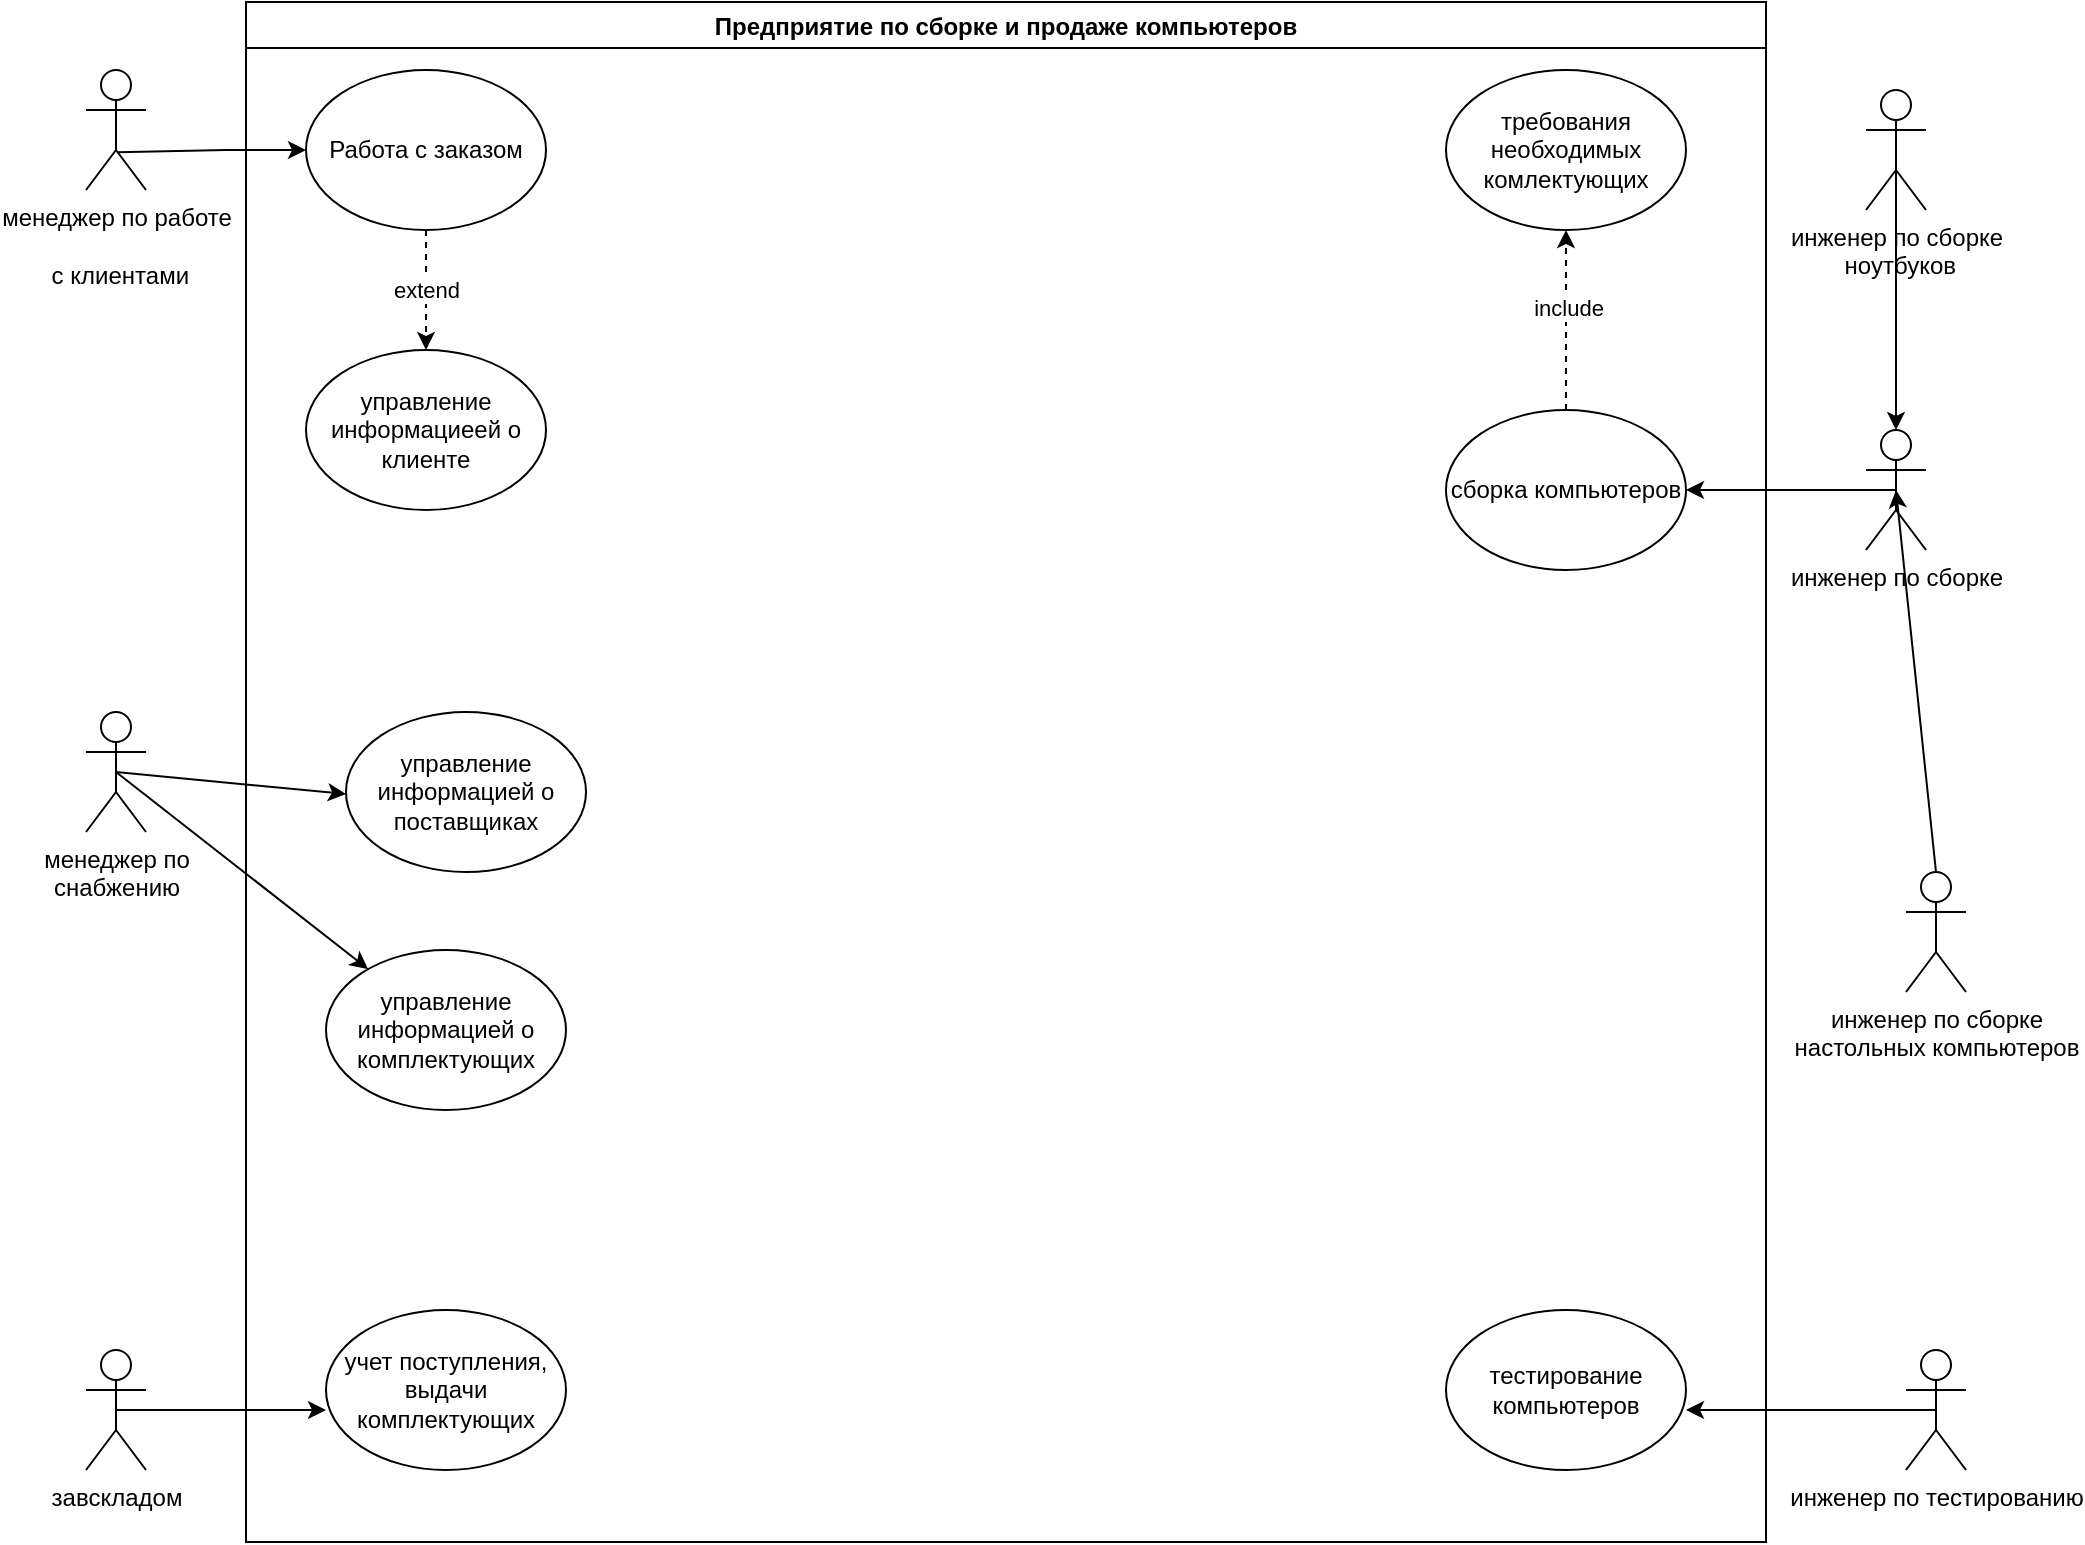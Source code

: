 <mxfile version="20.3.7" type="device"><diagram id="Vcgb1b0wzYb2IgKRUXfo" name="Страница 1"><mxGraphModel dx="1963" dy="1127" grid="1" gridSize="10" guides="1" tooltips="1" connect="1" arrows="1" fold="1" page="1" pageScale="1" pageWidth="827" pageHeight="1169" math="0" shadow="0"><root><mxCell id="0"/><mxCell id="1" parent="0"/><mxCell id="vtfCZqzjw-Deb6VUBFZ_-2" value="Предприятие по сборке и продаже компьютеров" style="swimlane;" vertex="1" parent="1"><mxGeometry x="494" y="230" width="760" height="770" as="geometry"/></mxCell><mxCell id="vtfCZqzjw-Deb6VUBFZ_-6" value="Работа с заказом" style="ellipse;whiteSpace=wrap;html=1;" vertex="1" parent="vtfCZqzjw-Deb6VUBFZ_-2"><mxGeometry x="30" y="34" width="120" height="80" as="geometry"/></mxCell><mxCell id="vtfCZqzjw-Deb6VUBFZ_-8" value="управление информациеей о клиенте" style="ellipse;whiteSpace=wrap;html=1;" vertex="1" parent="vtfCZqzjw-Deb6VUBFZ_-2"><mxGeometry x="30" y="174" width="120" height="80" as="geometry"/></mxCell><mxCell id="vtfCZqzjw-Deb6VUBFZ_-9" value="extend" style="endArrow=classic;html=1;rounded=0;entryX=0.5;entryY=0;entryDx=0;entryDy=0;dashed=1;" edge="1" parent="vtfCZqzjw-Deb6VUBFZ_-2" source="vtfCZqzjw-Deb6VUBFZ_-6" target="vtfCZqzjw-Deb6VUBFZ_-8"><mxGeometry width="50" height="50" relative="1" as="geometry"><mxPoint x="70" y="164" as="sourcePoint"/><mxPoint x="120" y="114" as="targetPoint"/><Array as="points"><mxPoint x="90" y="144"/></Array><mxPoint as="offset"/></mxGeometry></mxCell><mxCell id="vtfCZqzjw-Deb6VUBFZ_-12" value="управление информацией о поставщиках" style="ellipse;whiteSpace=wrap;html=1;" vertex="1" parent="vtfCZqzjw-Deb6VUBFZ_-2"><mxGeometry x="50" y="355" width="120" height="80" as="geometry"/></mxCell><mxCell id="vtfCZqzjw-Deb6VUBFZ_-14" value="управление информацией о комплектующих" style="ellipse;whiteSpace=wrap;html=1;" vertex="1" parent="vtfCZqzjw-Deb6VUBFZ_-2"><mxGeometry x="40" y="474" width="120" height="80" as="geometry"/></mxCell><mxCell id="vtfCZqzjw-Deb6VUBFZ_-18" value="учет поступления, выдачи комплектующих" style="ellipse;whiteSpace=wrap;html=1;" vertex="1" parent="vtfCZqzjw-Deb6VUBFZ_-2"><mxGeometry x="40" y="654" width="120" height="80" as="geometry"/></mxCell><mxCell id="vtfCZqzjw-Deb6VUBFZ_-22" value="" style="endArrow=classic;html=1;rounded=0;exitX=0.5;exitY=0.5;exitDx=0;exitDy=0;exitPerimeter=0;" edge="1" parent="vtfCZqzjw-Deb6VUBFZ_-2" source="vtfCZqzjw-Deb6VUBFZ_-20"><mxGeometry width="50" height="50" relative="1" as="geometry"><mxPoint x="677" y="264" as="sourcePoint"/><mxPoint x="720" y="244" as="targetPoint"/><Array as="points"/></mxGeometry></mxCell><mxCell id="vtfCZqzjw-Deb6VUBFZ_-23" value="сборка компьютеров" style="ellipse;whiteSpace=wrap;html=1;" vertex="1" parent="vtfCZqzjw-Deb6VUBFZ_-2"><mxGeometry x="600" y="204" width="120" height="80" as="geometry"/></mxCell><mxCell id="vtfCZqzjw-Deb6VUBFZ_-24" value="" style="endArrow=classic;html=1;rounded=0;exitX=0.5;exitY=0;exitDx=0;exitDy=0;dashed=1;" edge="1" parent="vtfCZqzjw-Deb6VUBFZ_-2" source="vtfCZqzjw-Deb6VUBFZ_-23"><mxGeometry width="50" height="50" relative="1" as="geometry"><mxPoint x="660" y="174" as="sourcePoint"/><mxPoint x="660" y="114" as="targetPoint"/></mxGeometry></mxCell><mxCell id="vtfCZqzjw-Deb6VUBFZ_-26" value="include" style="edgeLabel;html=1;align=center;verticalAlign=middle;resizable=0;points=[];" vertex="1" connectable="0" parent="vtfCZqzjw-Deb6VUBFZ_-24"><mxGeometry x="0.146" y="-1" relative="1" as="geometry"><mxPoint as="offset"/></mxGeometry></mxCell><mxCell id="vtfCZqzjw-Deb6VUBFZ_-25" value="требования необходимых комлектующих" style="ellipse;whiteSpace=wrap;html=1;" vertex="1" parent="vtfCZqzjw-Deb6VUBFZ_-2"><mxGeometry x="600" y="34" width="120" height="80" as="geometry"/></mxCell><mxCell id="vtfCZqzjw-Deb6VUBFZ_-32" value="тестирование компьютеров" style="ellipse;whiteSpace=wrap;html=1;" vertex="1" parent="vtfCZqzjw-Deb6VUBFZ_-2"><mxGeometry x="600" y="654" width="120" height="80" as="geometry"/></mxCell><mxCell id="vtfCZqzjw-Deb6VUBFZ_-3" value="менеджер по работе&lt;br&gt;&lt;br&gt;&amp;nbsp;с клиентами" style="shape=umlActor;verticalLabelPosition=bottom;verticalAlign=top;html=1;" vertex="1" parent="1"><mxGeometry x="414" y="264" width="30" height="60" as="geometry"/></mxCell><mxCell id="vtfCZqzjw-Deb6VUBFZ_-7" value="" style="endArrow=classic;html=1;rounded=0;exitX=0.526;exitY=0.686;exitDx=0;exitDy=0;exitPerimeter=0;" edge="1" parent="1" source="vtfCZqzjw-Deb6VUBFZ_-3"><mxGeometry width="50" height="50" relative="1" as="geometry"><mxPoint x="444" y="304" as="sourcePoint"/><mxPoint x="524" y="304" as="targetPoint"/><Array as="points"><mxPoint x="484" y="304"/></Array></mxGeometry></mxCell><mxCell id="vtfCZqzjw-Deb6VUBFZ_-10" value="менеджер по &lt;br&gt;снабжению" style="shape=umlActor;verticalLabelPosition=bottom;verticalAlign=top;html=1;outlineConnect=0;" vertex="1" parent="1"><mxGeometry x="414" y="585" width="30" height="60" as="geometry"/></mxCell><mxCell id="vtfCZqzjw-Deb6VUBFZ_-11" value="" style="endArrow=classic;html=1;rounded=0;exitX=0.5;exitY=0.5;exitDx=0;exitDy=0;exitPerimeter=0;" edge="1" parent="1" source="vtfCZqzjw-Deb6VUBFZ_-10"><mxGeometry width="50" height="50" relative="1" as="geometry"><mxPoint x="434" y="624" as="sourcePoint"/><mxPoint x="544" y="626" as="targetPoint"/></mxGeometry></mxCell><mxCell id="vtfCZqzjw-Deb6VUBFZ_-13" value="" style="endArrow=classic;html=1;rounded=0;exitX=0.5;exitY=0.5;exitDx=0;exitDy=0;exitPerimeter=0;" edge="1" parent="1" source="vtfCZqzjw-Deb6VUBFZ_-10" target="vtfCZqzjw-Deb6VUBFZ_-14"><mxGeometry width="50" height="50" relative="1" as="geometry"><mxPoint x="494" y="704" as="sourcePoint"/><mxPoint x="544" y="694" as="targetPoint"/></mxGeometry></mxCell><mxCell id="vtfCZqzjw-Deb6VUBFZ_-15" value="завскладом&lt;br&gt;" style="shape=umlActor;verticalLabelPosition=bottom;verticalAlign=top;html=1;outlineConnect=0;" vertex="1" parent="1"><mxGeometry x="414" y="904" width="30" height="60" as="geometry"/></mxCell><mxCell id="vtfCZqzjw-Deb6VUBFZ_-17" value="" style="endArrow=classic;html=1;rounded=0;exitX=0.5;exitY=0.5;exitDx=0;exitDy=0;exitPerimeter=0;" edge="1" parent="1" source="vtfCZqzjw-Deb6VUBFZ_-15"><mxGeometry width="50" height="50" relative="1" as="geometry"><mxPoint x="454" y="944" as="sourcePoint"/><mxPoint x="534" y="934" as="targetPoint"/></mxGeometry></mxCell><mxCell id="vtfCZqzjw-Deb6VUBFZ_-19" value="инженер по сборке&lt;br&gt;&amp;nbsp;ноутбуков&lt;br&gt;" style="shape=umlActor;verticalLabelPosition=bottom;verticalAlign=top;html=1;outlineConnect=0;" vertex="1" parent="1"><mxGeometry x="1304" y="274" width="30" height="60" as="geometry"/></mxCell><mxCell id="vtfCZqzjw-Deb6VUBFZ_-20" value="инженер по сборке&lt;br&gt;" style="shape=umlActor;verticalLabelPosition=bottom;verticalAlign=top;html=1;outlineConnect=0;" vertex="1" parent="1"><mxGeometry x="1304" y="444" width="30" height="60" as="geometry"/></mxCell><mxCell id="vtfCZqzjw-Deb6VUBFZ_-21" value="" style="endArrow=classic;html=1;rounded=0;exitX=0.5;exitY=0.5;exitDx=0;exitDy=0;exitPerimeter=0;" edge="1" parent="1" source="vtfCZqzjw-Deb6VUBFZ_-19" target="vtfCZqzjw-Deb6VUBFZ_-20"><mxGeometry width="50" height="50" relative="1" as="geometry"><mxPoint x="1294" y="434" as="sourcePoint"/><mxPoint x="1344" y="384" as="targetPoint"/><Array as="points"/></mxGeometry></mxCell><mxCell id="vtfCZqzjw-Deb6VUBFZ_-27" value="инженер по сборке &lt;br&gt;настольных компьютеров" style="shape=umlActor;verticalLabelPosition=bottom;verticalAlign=top;html=1;outlineConnect=0;" vertex="1" parent="1"><mxGeometry x="1324" y="665" width="30" height="60" as="geometry"/></mxCell><mxCell id="vtfCZqzjw-Deb6VUBFZ_-29" value="" style="endArrow=classic;html=1;rounded=0;exitX=0.5;exitY=0;exitDx=0;exitDy=0;exitPerimeter=0;entryX=0.5;entryY=0.5;entryDx=0;entryDy=0;entryPerimeter=0;" edge="1" parent="1" source="vtfCZqzjw-Deb6VUBFZ_-27" target="vtfCZqzjw-Deb6VUBFZ_-20"><mxGeometry width="50" height="50" relative="1" as="geometry"><mxPoint x="1334" y="645" as="sourcePoint"/><mxPoint x="1384" y="595" as="targetPoint"/></mxGeometry></mxCell><mxCell id="vtfCZqzjw-Deb6VUBFZ_-30" value="инженер по тестированию" style="shape=umlActor;verticalLabelPosition=bottom;verticalAlign=top;html=1;outlineConnect=0;" vertex="1" parent="1"><mxGeometry x="1324" y="904" width="30" height="60" as="geometry"/></mxCell><mxCell id="vtfCZqzjw-Deb6VUBFZ_-31" value="" style="endArrow=classic;html=1;rounded=0;exitX=0.5;exitY=0.5;exitDx=0;exitDy=0;exitPerimeter=0;" edge="1" parent="1" source="vtfCZqzjw-Deb6VUBFZ_-30"><mxGeometry width="50" height="50" relative="1" as="geometry"><mxPoint x="1274" y="904" as="sourcePoint"/><mxPoint x="1214" y="934" as="targetPoint"/></mxGeometry></mxCell></root></mxGraphModel></diagram></mxfile>